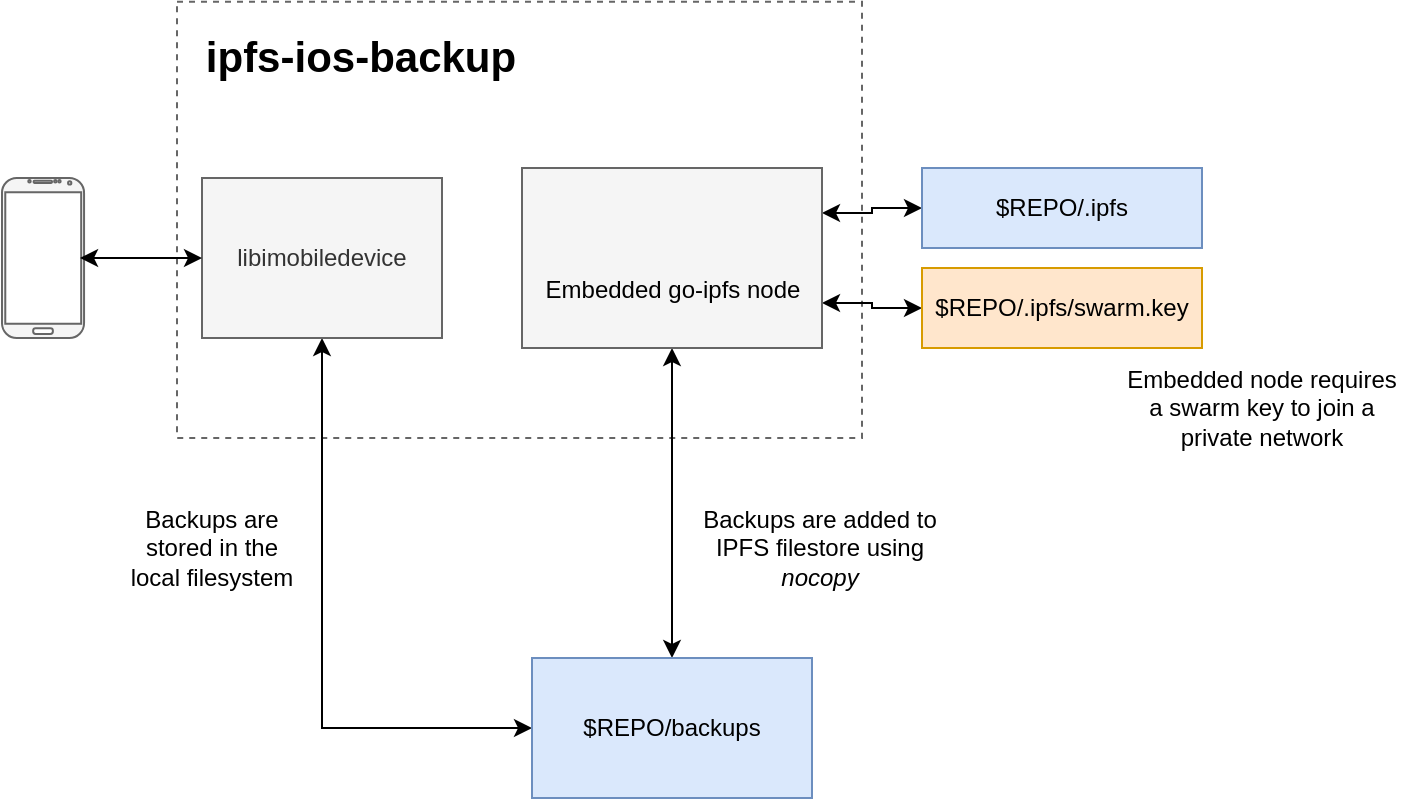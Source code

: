 <mxfile version="12.9.9" type="device"><diagram id="vOLZm82c55rkhtpjeN9U" name="Page-1"><mxGraphModel dx="1106" dy="797" grid="1" gridSize="10" guides="1" tooltips="1" connect="1" arrows="1" fold="1" page="1" pageScale="1" pageWidth="850" pageHeight="1100" math="0" shadow="0"><root><mxCell id="0"/><mxCell id="1" parent="0"/><mxCell id="5dhtvDYj1rBAR6Sy0zKi-21" value="" style="rounded=0;whiteSpace=wrap;html=1;fillColor=none;strokeColor=#666666;fontColor=#333333;dashed=1;" vertex="1" parent="1"><mxGeometry x="207.5" y="11.88" width="342.5" height="218.12" as="geometry"/></mxCell><mxCell id="5dhtvDYj1rBAR6Sy0zKi-1" value="" style="verticalLabelPosition=bottom;verticalAlign=top;html=1;shadow=0;dashed=0;strokeWidth=1;shape=mxgraph.android.phone2;strokeColor=#666666;fillColor=#f5f5f5;fontColor=#333333;" vertex="1" parent="1"><mxGeometry x="120" y="100" width="41.03" height="80" as="geometry"/></mxCell><mxCell id="5dhtvDYj1rBAR6Sy0zKi-15" style="edgeStyle=orthogonalEdgeStyle;rounded=0;orthogonalLoop=1;jettySize=auto;html=1;exitX=0.5;exitY=1;exitDx=0;exitDy=0;entryX=0;entryY=0.5;entryDx=0;entryDy=0;startArrow=classic;startFill=1;" edge="1" parent="1" source="5dhtvDYj1rBAR6Sy0zKi-3" target="5dhtvDYj1rBAR6Sy0zKi-4"><mxGeometry relative="1" as="geometry"/></mxCell><mxCell id="5dhtvDYj1rBAR6Sy0zKi-3" value="libimobiledevice" style="rounded=0;whiteSpace=wrap;html=1;fillColor=#f5f5f5;strokeColor=#666666;fontColor=#333333;" vertex="1" parent="1"><mxGeometry x="220" y="100" width="120" height="80" as="geometry"/></mxCell><mxCell id="5dhtvDYj1rBAR6Sy0zKi-17" style="edgeStyle=orthogonalEdgeStyle;rounded=0;orthogonalLoop=1;jettySize=auto;html=1;exitX=0.5;exitY=0;exitDx=0;exitDy=0;entryX=0.5;entryY=1;entryDx=0;entryDy=0;startArrow=classic;startFill=1;" edge="1" parent="1" source="5dhtvDYj1rBAR6Sy0zKi-4" target="5dhtvDYj1rBAR6Sy0zKi-6"><mxGeometry relative="1" as="geometry"/></mxCell><mxCell id="5dhtvDYj1rBAR6Sy0zKi-4" value="$REPO/backups" style="rounded=0;whiteSpace=wrap;html=1;fillColor=#dae8fc;strokeColor=#6c8ebf;" vertex="1" parent="1"><mxGeometry x="385" y="340" width="140" height="70" as="geometry"/></mxCell><mxCell id="5dhtvDYj1rBAR6Sy0zKi-26" style="edgeStyle=orthogonalEdgeStyle;rounded=0;orthogonalLoop=1;jettySize=auto;html=1;exitX=0;exitY=0.5;exitDx=0;exitDy=0;entryX=1;entryY=0.25;entryDx=0;entryDy=0;startArrow=classic;startFill=1;fontSize=21;" edge="1" parent="1" source="5dhtvDYj1rBAR6Sy0zKi-5" target="5dhtvDYj1rBAR6Sy0zKi-6"><mxGeometry relative="1" as="geometry"/></mxCell><mxCell id="5dhtvDYj1rBAR6Sy0zKi-5" value="$REPO/.ipfs" style="rounded=0;whiteSpace=wrap;html=1;fillColor=#dae8fc;strokeColor=#6c8ebf;" vertex="1" parent="1"><mxGeometry x="580" y="95" width="140" height="40" as="geometry"/></mxCell><mxCell id="5dhtvDYj1rBAR6Sy0zKi-14" value="" style="endArrow=classic;startArrow=classic;html=1;exitX=0.951;exitY=0.5;exitDx=0;exitDy=0;exitPerimeter=0;entryX=0;entryY=0.5;entryDx=0;entryDy=0;" edge="1" parent="1" source="5dhtvDYj1rBAR6Sy0zKi-1" target="5dhtvDYj1rBAR6Sy0zKi-3"><mxGeometry width="50" height="50" relative="1" as="geometry"><mxPoint x="400" y="320" as="sourcePoint"/><mxPoint x="450" y="270" as="targetPoint"/></mxGeometry></mxCell><mxCell id="5dhtvDYj1rBAR6Sy0zKi-16" value="Backups are stored in the local filesystem" style="text;html=1;strokeColor=none;fillColor=none;align=center;verticalAlign=middle;whiteSpace=wrap;rounded=0;dashed=1;" vertex="1" parent="1"><mxGeometry x="180" y="260" width="90" height="50" as="geometry"/></mxCell><mxCell id="5dhtvDYj1rBAR6Sy0zKi-18" value="Backups are added to IPFS filestore using &lt;i&gt;nocopy&lt;/i&gt;" style="text;html=1;strokeColor=none;fillColor=none;align=center;verticalAlign=middle;whiteSpace=wrap;rounded=0;dashed=1;" vertex="1" parent="1"><mxGeometry x="468.75" y="260" width="120" height="50" as="geometry"/></mxCell><mxCell id="5dhtvDYj1rBAR6Sy0zKi-25" style="edgeStyle=orthogonalEdgeStyle;rounded=0;orthogonalLoop=1;jettySize=auto;html=1;exitX=0;exitY=0.5;exitDx=0;exitDy=0;entryX=1;entryY=0.75;entryDx=0;entryDy=0;startArrow=classic;startFill=1;fontSize=21;" edge="1" parent="1" source="5dhtvDYj1rBAR6Sy0zKi-19" target="5dhtvDYj1rBAR6Sy0zKi-6"><mxGeometry relative="1" as="geometry"/></mxCell><mxCell id="5dhtvDYj1rBAR6Sy0zKi-19" value="$REPO/.ipfs/swarm.key" style="rounded=0;whiteSpace=wrap;html=1;fillColor=#ffe6cc;strokeColor=#d79b00;" vertex="1" parent="1"><mxGeometry x="580" y="145" width="140" height="40" as="geometry"/></mxCell><mxCell id="5dhtvDYj1rBAR6Sy0zKi-20" value="Embedded node requires a swarm key to join a private network" style="text;html=1;strokeColor=none;fillColor=none;align=center;verticalAlign=middle;whiteSpace=wrap;rounded=0;dashed=1;" vertex="1" parent="1"><mxGeometry x="680" y="190" width="140" height="50" as="geometry"/></mxCell><mxCell id="5dhtvDYj1rBAR6Sy0zKi-22" value="ipfs-ios-backup" style="text;html=1;strokeColor=none;fillColor=none;align=center;verticalAlign=middle;whiteSpace=wrap;rounded=0;dashed=1;fontSize=21;fontStyle=1" vertex="1" parent="1"><mxGeometry x="207.5" y="27.5" width="182.5" height="22.5" as="geometry"/></mxCell><mxCell id="5dhtvDYj1rBAR6Sy0zKi-23" value="" style="group" vertex="1" connectable="0" parent="1"><mxGeometry x="380" y="95" width="230" height="90" as="geometry"/></mxCell><mxCell id="5dhtvDYj1rBAR6Sy0zKi-24" value="" style="group" vertex="1" connectable="0" parent="5dhtvDYj1rBAR6Sy0zKi-23"><mxGeometry width="150" height="90" as="geometry"/></mxCell><mxCell id="5dhtvDYj1rBAR6Sy0zKi-6" value="" style="rounded=0;whiteSpace=wrap;html=1;fillColor=#f5f5f5;strokeColor=#666666;fontColor=#333333;" vertex="1" parent="5dhtvDYj1rBAR6Sy0zKi-24"><mxGeometry width="150" height="90" as="geometry"/></mxCell><mxCell id="5dhtvDYj1rBAR6Sy0zKi-7" value="Embedded go-ipfs node" style="text;html=1;strokeColor=none;fillColor=none;align=center;verticalAlign=middle;whiteSpace=wrap;rounded=0;dashed=1;" vertex="1" parent="5dhtvDYj1rBAR6Sy0zKi-24"><mxGeometry x="2.63" y="40.001" width="145" height="42.353" as="geometry"/></mxCell><mxCell id="5dhtvDYj1rBAR6Sy0zKi-12" value="" style="shape=image;imageAspect=0;aspect=fixed;verticalLabelPosition=bottom;verticalAlign=top;dashed=1;fillColor=none;image=https://camo.githubusercontent.com/140c9a1fac2bafdc2f2a34208b5639edb6fe08e8/68747470733a2f2f697066732e696f2f697066732f516d566b37737272776168584c4e6d634459767955454a7074796f78706e646e52613537594a31314c346a5632362f697066732e676f2e706e67;" vertex="1" parent="5dhtvDYj1rBAR6Sy0zKi-24"><mxGeometry x="40.0" y="10.001" width="70.27" height="20" as="geometry"/></mxCell><mxCell id="5dhtvDYj1rBAR6Sy0zKi-9" style="edgeStyle=orthogonalEdgeStyle;rounded=0;orthogonalLoop=1;jettySize=auto;html=1;exitX=0.5;exitY=1;exitDx=0;exitDy=0;" edge="1" parent="5dhtvDYj1rBAR6Sy0zKi-24" source="5dhtvDYj1rBAR6Sy0zKi-6" target="5dhtvDYj1rBAR6Sy0zKi-6"><mxGeometry relative="1" as="geometry"/></mxCell><mxCell id="5dhtvDYj1rBAR6Sy0zKi-13" style="edgeStyle=orthogonalEdgeStyle;rounded=0;orthogonalLoop=1;jettySize=auto;html=1;exitX=0.5;exitY=1;exitDx=0;exitDy=0;" edge="1" parent="5dhtvDYj1rBAR6Sy0zKi-24" source="5dhtvDYj1rBAR6Sy0zKi-7" target="5dhtvDYj1rBAR6Sy0zKi-7"><mxGeometry relative="1" as="geometry"/></mxCell></root></mxGraphModel></diagram></mxfile>